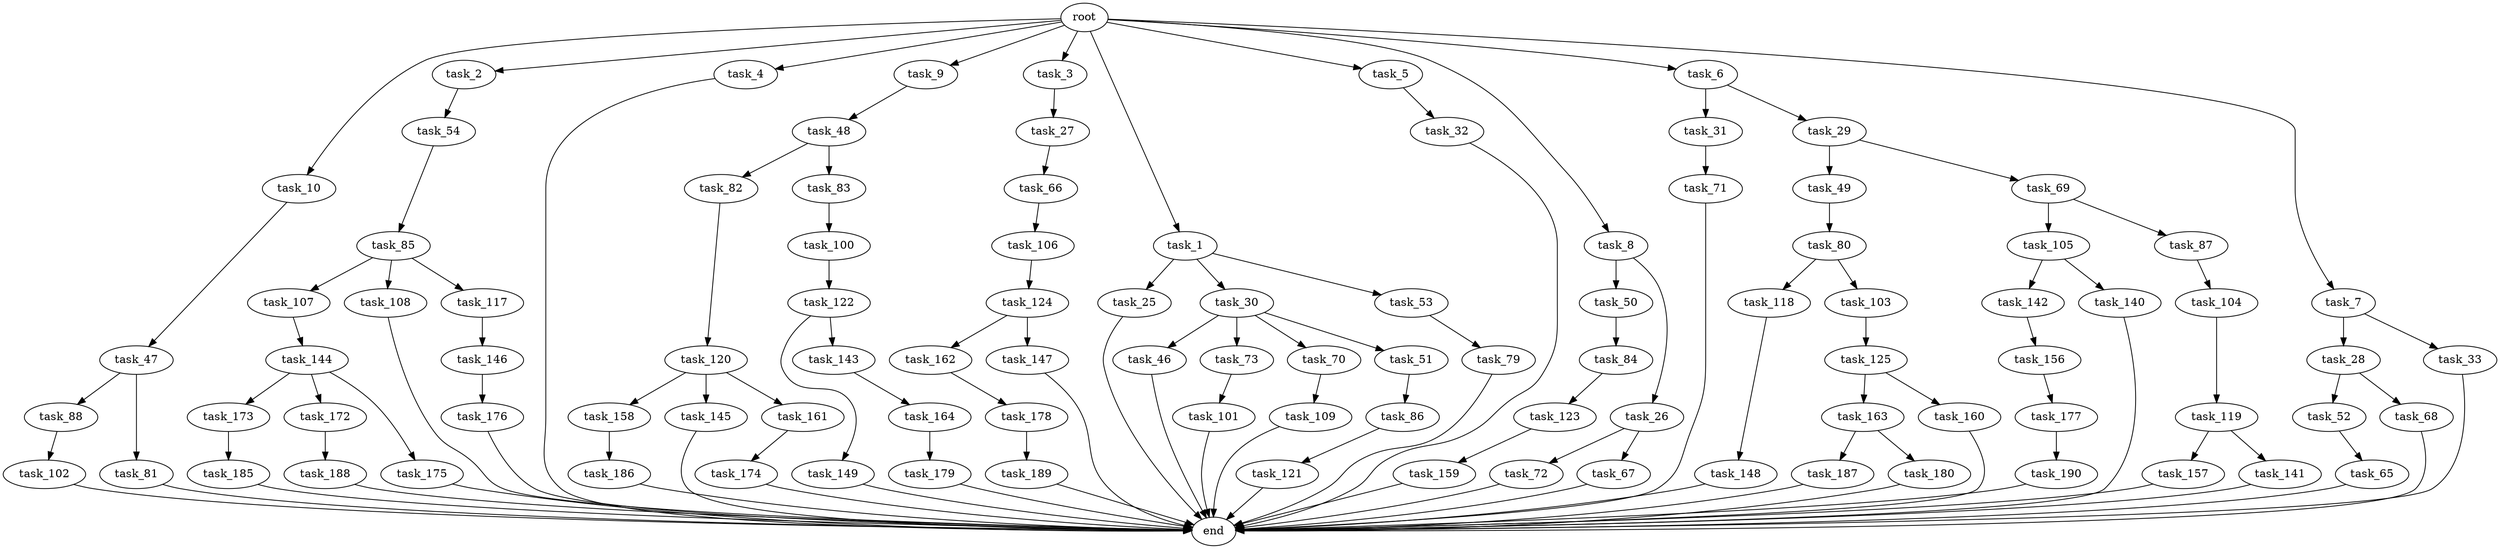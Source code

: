 digraph G {
  task_118 [size="274877906.944000"];
  task_102 [size="1099511627.776000"];
  task_65 [size="1391569403.904000"];
  root [size="0.000000"];
  task_176 [size="618475290.624000"];
  task_156 [size="1717986918.400000"];
  task_162 [size="618475290.624000"];
  task_149 [size="1717986918.400000"];
  task_105 [size="1717986918.400000"];
  task_72 [size="841813590.016000"];
  task_54 [size="68719476.736000"];
  task_142 [size="274877906.944000"];
  task_163 [size="1099511627.776000"];
  task_144 [size="154618822.656000"];
  task_46 [size="841813590.016000"];
  task_179 [size="429496729.600000"];
  task_122 [size="429496729.600000"];
  task_82 [size="1099511627.776000"];
  task_10 [size="2.048000"];
  task_28 [size="154618822.656000"];
  task_49 [size="618475290.624000"];
  task_71 [size="1391569403.904000"];
  task_31 [size="429496729.600000"];
  task_50 [size="618475290.624000"];
  task_157 [size="68719476.736000"];
  task_146 [size="154618822.656000"];
  task_159 [size="429496729.600000"];
  task_120 [size="68719476.736000"];
  task_121 [size="1391569403.904000"];
  task_140 [size="274877906.944000"];
  task_147 [size="618475290.624000"];
  task_25 [size="618475290.624000"];
  task_190 [size="841813590.016000"];
  task_164 [size="841813590.016000"];
  task_52 [size="1391569403.904000"];
  task_2 [size="2.048000"];
  task_67 [size="841813590.016000"];
  task_186 [size="274877906.944000"];
  task_30 [size="618475290.624000"];
  task_158 [size="274877906.944000"];
  task_177 [size="1391569403.904000"];
  task_160 [size="1099511627.776000"];
  task_104 [size="429496729.600000"];
  task_33 [size="154618822.656000"];
  task_4 [size="2.048000"];
  task_109 [size="841813590.016000"];
  task_48 [size="618475290.624000"];
  task_85 [size="274877906.944000"];
  task_80 [size="1717986918.400000"];
  task_100 [size="1099511627.776000"];
  task_103 [size="274877906.944000"];
  task_119 [size="429496729.600000"];
  task_173 [size="429496729.600000"];
  task_172 [size="429496729.600000"];
  task_73 [size="841813590.016000"];
  task_9 [size="2.048000"];
  task_32 [size="618475290.624000"];
  task_143 [size="1717986918.400000"];
  task_3 [size="2.048000"];
  task_174 [size="1099511627.776000"];
  task_148 [size="68719476.736000"];
  task_86 [size="1391569403.904000"];
  task_189 [size="1717986918.400000"];
  task_101 [size="274877906.944000"];
  task_1 [size="2.048000"];
  task_107 [size="68719476.736000"];
  task_26 [size="618475290.624000"];
  task_69 [size="618475290.624000"];
  task_5 [size="2.048000"];
  task_108 [size="68719476.736000"];
  task_88 [size="1099511627.776000"];
  end [size="0.000000"];
  task_8 [size="2.048000"];
  task_87 [size="1717986918.400000"];
  task_141 [size="68719476.736000"];
  task_83 [size="1099511627.776000"];
  task_84 [size="1391569403.904000"];
  task_47 [size="68719476.736000"];
  task_29 [size="429496729.600000"];
  task_145 [size="274877906.944000"];
  task_79 [size="68719476.736000"];
  task_53 [size="618475290.624000"];
  task_178 [size="429496729.600000"];
  task_117 [size="68719476.736000"];
  task_187 [size="618475290.624000"];
  task_27 [size="429496729.600000"];
  task_123 [size="429496729.600000"];
  task_106 [size="1717986918.400000"];
  task_6 [size="2.048000"];
  task_70 [size="841813590.016000"];
  task_185 [size="429496729.600000"];
  task_175 [size="429496729.600000"];
  task_188 [size="1391569403.904000"];
  task_81 [size="1099511627.776000"];
  task_180 [size="618475290.624000"];
  task_161 [size="274877906.944000"];
  task_51 [size="841813590.016000"];
  task_125 [size="618475290.624000"];
  task_124 [size="841813590.016000"];
  task_7 [size="2.048000"];
  task_68 [size="1391569403.904000"];
  task_66 [size="1717986918.400000"];

  task_118 -> task_148 [size="33554432.000000"];
  task_102 -> end [size="1.000000"];
  task_65 -> end [size="1.000000"];
  root -> task_2 [size="1.000000"];
  root -> task_6 [size="1.000000"];
  root -> task_4 [size="1.000000"];
  root -> task_5 [size="1.000000"];
  root -> task_10 [size="1.000000"];
  root -> task_3 [size="1.000000"];
  root -> task_9 [size="1.000000"];
  root -> task_8 [size="1.000000"];
  root -> task_7 [size="1.000000"];
  root -> task_1 [size="1.000000"];
  task_176 -> end [size="1.000000"];
  task_156 -> task_177 [size="679477248.000000"];
  task_162 -> task_178 [size="209715200.000000"];
  task_149 -> end [size="1.000000"];
  task_105 -> task_140 [size="134217728.000000"];
  task_105 -> task_142 [size="134217728.000000"];
  task_72 -> end [size="1.000000"];
  task_54 -> task_85 [size="134217728.000000"];
  task_142 -> task_156 [size="838860800.000000"];
  task_163 -> task_180 [size="301989888.000000"];
  task_163 -> task_187 [size="301989888.000000"];
  task_144 -> task_175 [size="209715200.000000"];
  task_144 -> task_173 [size="209715200.000000"];
  task_144 -> task_172 [size="209715200.000000"];
  task_46 -> end [size="1.000000"];
  task_179 -> end [size="1.000000"];
  task_122 -> task_143 [size="838860800.000000"];
  task_122 -> task_149 [size="838860800.000000"];
  task_82 -> task_120 [size="33554432.000000"];
  task_10 -> task_47 [size="33554432.000000"];
  task_28 -> task_68 [size="679477248.000000"];
  task_28 -> task_52 [size="679477248.000000"];
  task_49 -> task_80 [size="838860800.000000"];
  task_71 -> end [size="1.000000"];
  task_31 -> task_71 [size="679477248.000000"];
  task_50 -> task_84 [size="679477248.000000"];
  task_157 -> end [size="1.000000"];
  task_146 -> task_176 [size="301989888.000000"];
  task_159 -> end [size="1.000000"];
  task_120 -> task_145 [size="134217728.000000"];
  task_120 -> task_158 [size="134217728.000000"];
  task_120 -> task_161 [size="134217728.000000"];
  task_121 -> end [size="1.000000"];
  task_140 -> end [size="1.000000"];
  task_147 -> end [size="1.000000"];
  task_25 -> end [size="1.000000"];
  task_190 -> end [size="1.000000"];
  task_164 -> task_179 [size="209715200.000000"];
  task_52 -> task_65 [size="679477248.000000"];
  task_2 -> task_54 [size="33554432.000000"];
  task_67 -> end [size="1.000000"];
  task_186 -> end [size="1.000000"];
  task_30 -> task_73 [size="411041792.000000"];
  task_30 -> task_70 [size="411041792.000000"];
  task_30 -> task_51 [size="411041792.000000"];
  task_30 -> task_46 [size="411041792.000000"];
  task_158 -> task_186 [size="134217728.000000"];
  task_177 -> task_190 [size="411041792.000000"];
  task_160 -> end [size="1.000000"];
  task_104 -> task_119 [size="209715200.000000"];
  task_33 -> end [size="1.000000"];
  task_4 -> end [size="1.000000"];
  task_109 -> end [size="1.000000"];
  task_48 -> task_82 [size="536870912.000000"];
  task_48 -> task_83 [size="536870912.000000"];
  task_85 -> task_107 [size="33554432.000000"];
  task_85 -> task_108 [size="33554432.000000"];
  task_85 -> task_117 [size="33554432.000000"];
  task_80 -> task_118 [size="134217728.000000"];
  task_80 -> task_103 [size="134217728.000000"];
  task_100 -> task_122 [size="209715200.000000"];
  task_103 -> task_125 [size="301989888.000000"];
  task_119 -> task_157 [size="33554432.000000"];
  task_119 -> task_141 [size="33554432.000000"];
  task_173 -> task_185 [size="209715200.000000"];
  task_172 -> task_188 [size="679477248.000000"];
  task_73 -> task_101 [size="134217728.000000"];
  task_9 -> task_48 [size="301989888.000000"];
  task_32 -> end [size="1.000000"];
  task_143 -> task_164 [size="411041792.000000"];
  task_3 -> task_27 [size="209715200.000000"];
  task_174 -> end [size="1.000000"];
  task_148 -> end [size="1.000000"];
  task_86 -> task_121 [size="679477248.000000"];
  task_189 -> end [size="1.000000"];
  task_101 -> end [size="1.000000"];
  task_1 -> task_25 [size="301989888.000000"];
  task_1 -> task_30 [size="301989888.000000"];
  task_1 -> task_53 [size="301989888.000000"];
  task_107 -> task_144 [size="75497472.000000"];
  task_26 -> task_72 [size="411041792.000000"];
  task_26 -> task_67 [size="411041792.000000"];
  task_69 -> task_105 [size="838860800.000000"];
  task_69 -> task_87 [size="838860800.000000"];
  task_5 -> task_32 [size="301989888.000000"];
  task_108 -> end [size="1.000000"];
  task_88 -> task_102 [size="536870912.000000"];
  task_8 -> task_26 [size="301989888.000000"];
  task_8 -> task_50 [size="301989888.000000"];
  task_87 -> task_104 [size="209715200.000000"];
  task_141 -> end [size="1.000000"];
  task_83 -> task_100 [size="536870912.000000"];
  task_84 -> task_123 [size="209715200.000000"];
  task_47 -> task_88 [size="536870912.000000"];
  task_47 -> task_81 [size="536870912.000000"];
  task_29 -> task_69 [size="301989888.000000"];
  task_29 -> task_49 [size="301989888.000000"];
  task_145 -> end [size="1.000000"];
  task_79 -> end [size="1.000000"];
  task_53 -> task_79 [size="33554432.000000"];
  task_178 -> task_189 [size="838860800.000000"];
  task_117 -> task_146 [size="75497472.000000"];
  task_187 -> end [size="1.000000"];
  task_27 -> task_66 [size="838860800.000000"];
  task_123 -> task_159 [size="209715200.000000"];
  task_106 -> task_124 [size="411041792.000000"];
  task_6 -> task_29 [size="209715200.000000"];
  task_6 -> task_31 [size="209715200.000000"];
  task_70 -> task_109 [size="411041792.000000"];
  task_185 -> end [size="1.000000"];
  task_175 -> end [size="1.000000"];
  task_188 -> end [size="1.000000"];
  task_81 -> end [size="1.000000"];
  task_180 -> end [size="1.000000"];
  task_161 -> task_174 [size="536870912.000000"];
  task_51 -> task_86 [size="679477248.000000"];
  task_125 -> task_160 [size="536870912.000000"];
  task_125 -> task_163 [size="536870912.000000"];
  task_124 -> task_147 [size="301989888.000000"];
  task_124 -> task_162 [size="301989888.000000"];
  task_7 -> task_28 [size="75497472.000000"];
  task_7 -> task_33 [size="75497472.000000"];
  task_68 -> end [size="1.000000"];
  task_66 -> task_106 [size="838860800.000000"];
}
